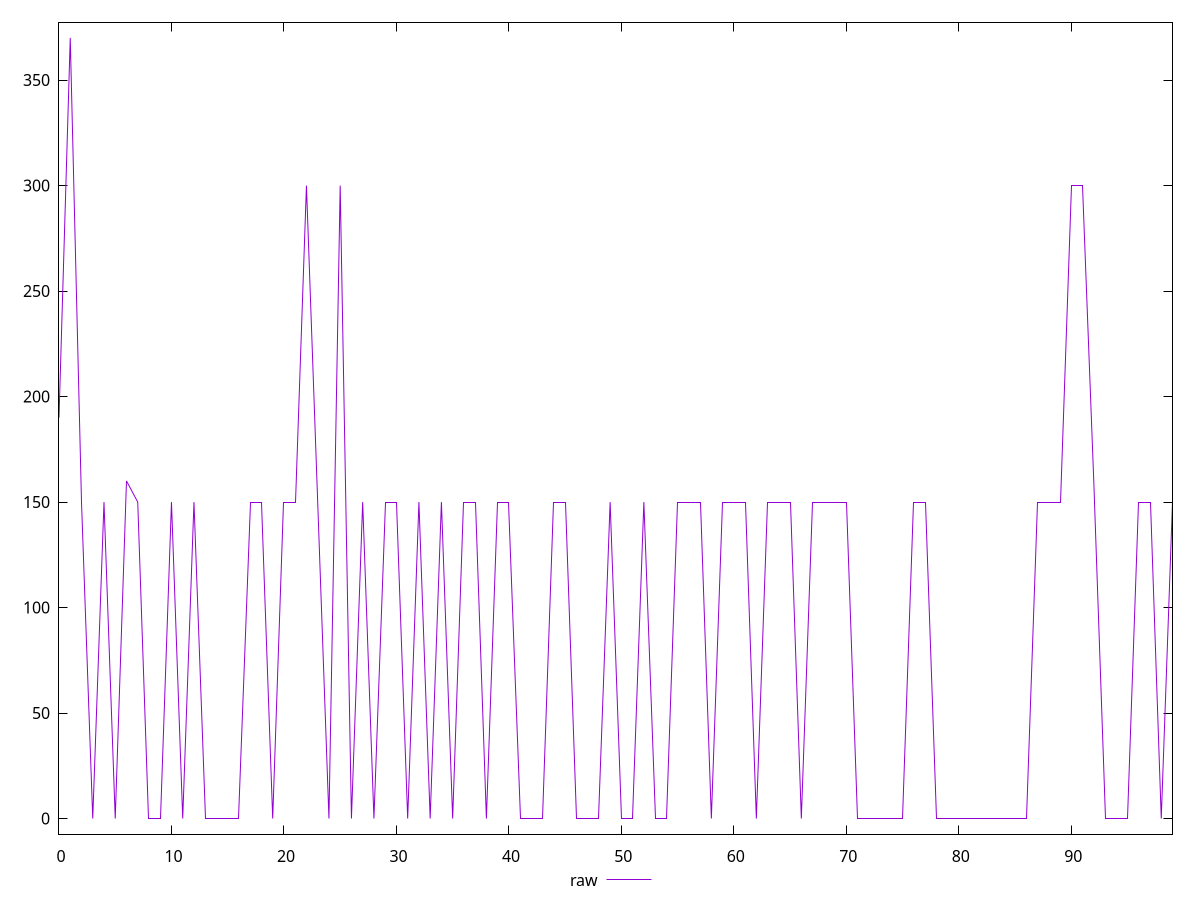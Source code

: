 reset

$raw <<EOF
0 190
1 370
2 150
3 0
4 150
5 0
6 160
7 150
8 0
9 0
10 150
11 0
12 150
13 0
14 0
15 0
16 0
17 150
18 150
19 0
20 150
21 150
22 300
23 150
24 0
25 300
26 0
27 150
28 0
29 150
30 150
31 0
32 150
33 0
34 150
35 0
36 150
37 150
38 0
39 150
40 150
41 0
42 0
43 0
44 150
45 150
46 0
47 0
48 0
49 150
50 0
51 0
52 150
53 0
54 0
55 150
56 150
57 150
58 0
59 150
60 150
61 150
62 0
63 150
64 150
65 150
66 0
67 150
68 150
69 150
70 150
71 0
72 0
73 0
74 0
75 0
76 150
77 150
78 0
79 0
80 0
81 0
82 0
83 0
84 0
85 0
86 0
87 150
88 150
89 150
90 300
91 300
92 160
93 0
94 0
95 0
96 150
97 150
98 0
99 150
EOF

set key outside below
set xrange [0:99]
set yrange [-7.4:377.4]
set trange [-7.4:377.4]
set terminal svg size 640, 500 enhanced background rgb 'white'
set output "report_00019_2021-02-10T18-14-37.922Z//uses-http2/samples/pages+cached/raw/values.svg"

plot $raw title "raw" with line

reset
